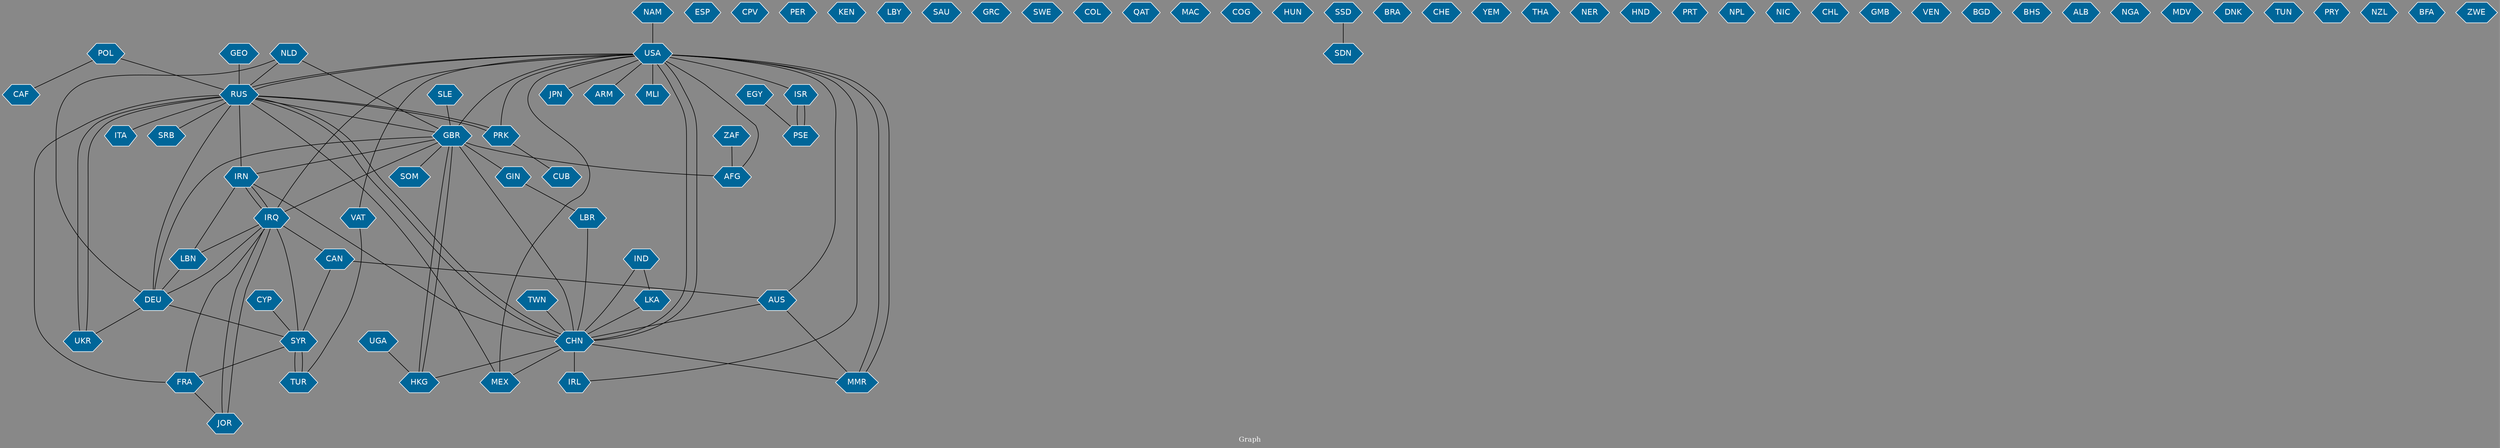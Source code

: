 // Countries together in item graph
graph {
	graph [bgcolor="#888888" fontcolor=white fontsize=12 label="Graph" outputorder=edgesfirst overlap=prism]
	node [color=white fillcolor="#006699" fontcolor=white fontname=Helvetica shape=hexagon style=filled]
	edge [arrowhead=open color=black fontcolor=white fontname=Courier fontsize=12]
		USA [label=USA]
		FRA [label=FRA]
		ESP [label=ESP]
		EGY [label=EGY]
		GBR [label=GBR]
		SLE [label=SLE]
		CPV [label=CPV]
		LBR [label=LBR]
		MEX [label=MEX]
		RUS [label=RUS]
		IRQ [label=IRQ]
		PER [label=PER]
		KEN [label=KEN]
		ITA [label=ITA]
		ISR [label=ISR]
		IRN [label=IRN]
		CHN [label=CHN]
		IRL [label=IRL]
		LBY [label=LBY]
		SAU [label=SAU]
		PRK [label=PRK]
		CUB [label=CUB]
		POL [label=POL]
		UGA [label=UGA]
		SYR [label=SYR]
		GRC [label=GRC]
		GIN [label=GIN]
		SWE [label=SWE]
		AFG [label=AFG]
		UKR [label=UKR]
		COL [label=COL]
		QAT [label=QAT]
		DEU [label=DEU]
		TUR [label=TUR]
		MAC [label=MAC]
		COG [label=COG]
		HKG [label=HKG]
		CAN [label=CAN]
		AUS [label=AUS]
		PSE [label=PSE]
		IND [label=IND]
		HUN [label=HUN]
		SSD [label=SSD]
		SDN [label=SDN]
		JOR [label=JOR]
		SOM [label=SOM]
		ZAF [label=ZAF]
		NLD [label=NLD]
		BRA [label=BRA]
		MMR [label=MMR]
		VAT [label=VAT]
		CHE [label=CHE]
		YEM [label=YEM]
		THA [label=THA]
		NER [label=NER]
		LKA [label=LKA]
		HND [label=HND]
		CAF [label=CAF]
		JPN [label=JPN]
		TWN [label=TWN]
		ARM [label=ARM]
		MLI [label=MLI]
		PRT [label=PRT]
		NPL [label=NPL]
		LBN [label=LBN]
		NIC [label=NIC]
		CHL [label=CHL]
		NAM [label=NAM]
		GMB [label=GMB]
		VEN [label=VEN]
		BGD [label=BGD]
		BHS [label=BHS]
		ALB [label=ALB]
		NGA [label=NGA]
		MDV [label=MDV]
		DNK [label=DNK]
		SRB [label=SRB]
		TUN [label=TUN]
		PRY [label=PRY]
		CYP [label=CYP]
		GEO [label=GEO]
		NZL [label=NZL]
		BFA [label=BFA]
		ZWE [label=ZWE]
			GBR -- IRN [weight=1]
			IRQ -- GBR [weight=2]
			SYR -- TUR [weight=2]
			HKG -- GBR [weight=3]
			USA -- VAT [weight=1]
			POL -- CAF [weight=1]
			TUR -- SYR [weight=2]
			VAT -- TUR [weight=1]
			SLE -- GBR [weight=1]
			IRQ -- LBN [weight=1]
			DEU -- GBR [weight=1]
			CHN -- MEX [weight=1]
			GBR -- GIN [weight=1]
			IND -- CHN [weight=1]
			FRA -- JOR [weight=1]
			CAN -- SYR [weight=1]
			RUS -- IRN [weight=1]
			IRQ -- CAN [weight=1]
			PRK -- USA [weight=1]
			DEU -- SYR [weight=1]
			TWN -- CHN [weight=3]
			JOR -- IRQ [weight=1]
			IRQ -- IRN [weight=2]
			CHN -- USA [weight=3]
			AUS -- USA [weight=1]
			EGY -- PSE [weight=1]
			CYP -- SYR [weight=1]
			GBR -- CHN [weight=2]
			GBR -- HKG [weight=3]
			USA -- IRQ [weight=1]
			GBR -- SOM [weight=1]
			RUS -- SRB [weight=1]
			RUS -- PRK [weight=1]
			IRQ -- SYR [weight=3]
			PSE -- ISR [weight=2]
			CHN -- IRL [weight=2]
			ZAF -- AFG [weight=1]
			USA -- RUS [weight=1]
			NAM -- USA [weight=1]
			RUS -- GBR [weight=1]
			ISR -- PSE [weight=2]
			IRN -- IRQ [weight=1]
			GBR -- AFG [weight=1]
			MEX -- RUS [weight=1]
			LKA -- CHN [weight=1]
			CAN -- AUS [weight=1]
			NLD -- RUS [weight=1]
			IND -- LKA [weight=1]
			IRN -- CHN [weight=1]
			CHN -- MMR [weight=1]
			DEU -- IRQ [weight=1]
			MEX -- USA [weight=1]
			NLD -- GBR [weight=1]
			USA -- JPN [weight=1]
			IRQ -- JOR [weight=1]
			SYR -- FRA [weight=1]
			RUS -- UKR [weight=3]
			MMR -- USA [weight=1]
			FRA -- RUS [weight=1]
			POL -- RUS [weight=1]
			IRQ -- FRA [weight=1]
			GBR -- USA [weight=2]
			UGA -- HKG [weight=1]
			GIN -- LBR [weight=1]
			GEO -- RUS [weight=2]
			LBR -- CHN [weight=1]
			USA -- ISR [weight=1]
			DEU -- UKR [weight=1]
			USA -- MLI [weight=1]
			UKR -- RUS [weight=3]
			USA -- IRL [weight=1]
			LBN -- DEU [weight=1]
			NLD -- DEU [weight=1]
			USA -- ARM [weight=1]
			CHN -- RUS [weight=3]
			RUS -- USA [weight=2]
			PRK -- CUB [weight=1]
			USA -- MMR [weight=1]
			USA -- CHN [weight=2]
			RUS -- DEU [weight=1]
			AUS -- MMR [weight=1]
			PRK -- RUS [weight=1]
			AUS -- CHN [weight=1]
			SSD -- SDN [weight=1]
			RUS -- CHN [weight=3]
			RUS -- ITA [weight=1]
			AFG -- USA [weight=1]
			IRN -- LBN [weight=1]
			CHN -- HKG [weight=1]
}